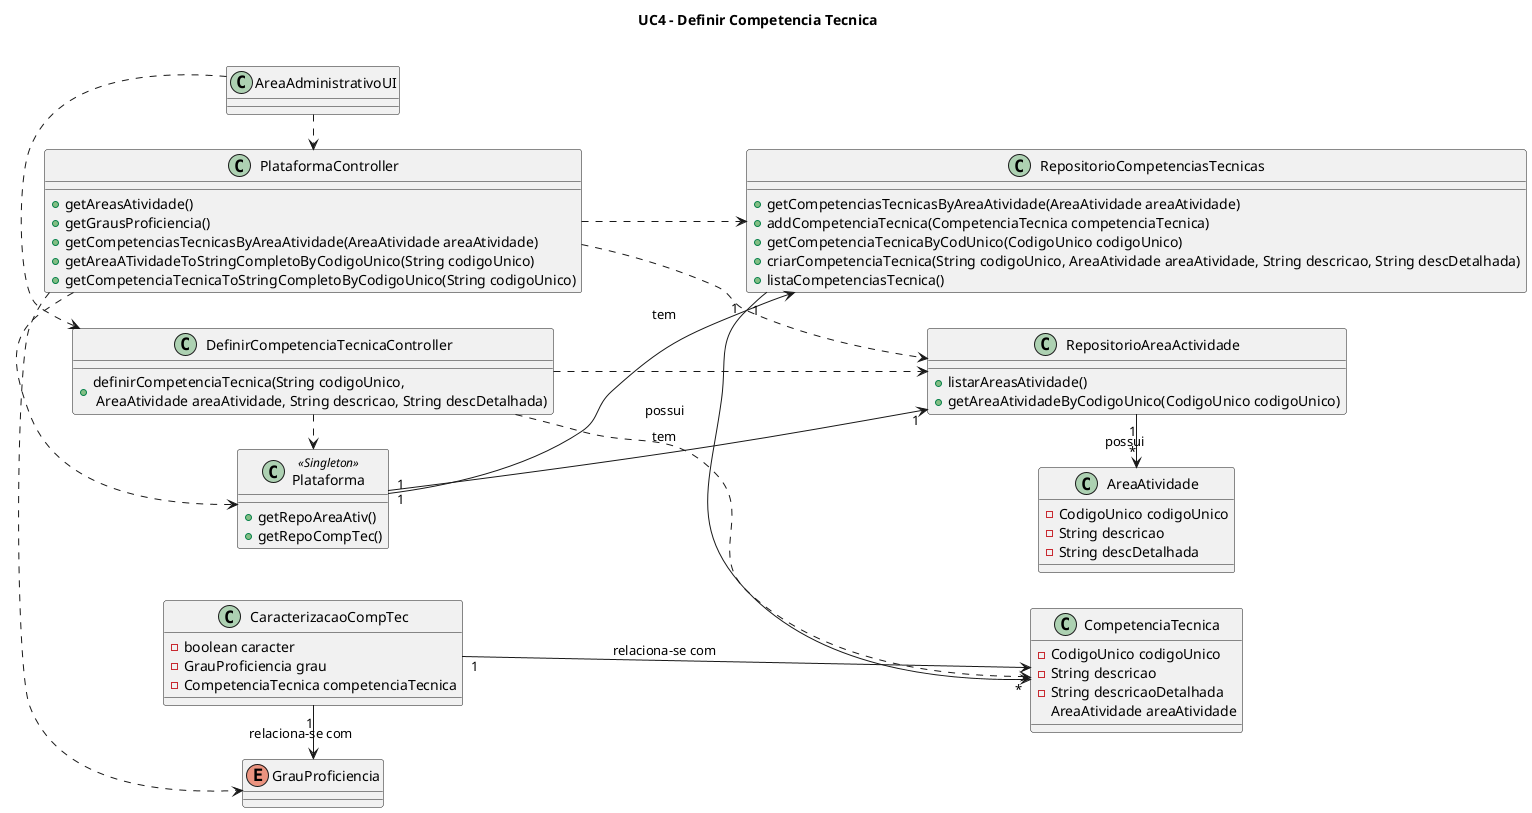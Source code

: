@startuml
left to right direction


title UC4 - Definir Competencia Tecnica \n

Class Plataforma <<Singleton>> {

    +getRepoAreaAtiv()
    +getRepoCompTec()
}



Class CaracterizacaoCompTec {
    -boolean caracter
    -GrauProficiencia grau
    -CompetenciaTecnica competenciaTecnica
}

Class CompetenciaTecnica {
    -CodigoUnico codigoUnico
    -String descricao
    -String descricaoDetalhada
    AreaAtividade areaAtividade
}

Enum GrauProficiencia {
    
}

Class AreaAdministrativoUI {
}

Class DefinirCompetenciaTecnicaController {
    +definirCompetenciaTecnica(String codigoUnico,\n AreaAtividade areaAtividade, String descricao, String descDetalhada)
}

Class RepositorioAreaActividade {
    +listarAreasAtividade()
    +getAreaAtividadeByCodigoUnico(CodigoUnico codigoUnico)
}

Class RepositorioCompetenciasTecnicas {
    +getCompetenciasTecnicasByAreaAtividade(AreaAtividade areaAtividade)
    +addCompetenciaTecnica(CompetenciaTecnica competenciaTecnica)
    +getCompetenciaTecnicaByCodUnico(CodigoUnico codigoUnico)
    +criarCompetenciaTecnica(String codigoUnico, AreaAtividade areaAtividade, String descricao, String descDetalhada)
    +listaCompetenciasTecnica()
}

Class PlataformaController {
    +getAreasAtividade()
    +getGrausProficiencia()
    +getCompetenciasTecnicasByAreaAtividade(AreaAtividade areaAtividade)
    +getAreaATividadeToStringCompletoByCodigoUnico(String codigoUnico)
    +getCompetenciaTecnicaToStringCompletoByCodigoUnico(String codigoUnico)
}

Class AreaAtividade {
    - CodigoUnico codigoUnico
    - String descricao
    - String descDetalhada
}


AreaAdministrativoUI .> DefinirCompetenciaTecnicaController

AreaAdministrativoUI .> PlataformaController

DefinirCompetenciaTecnicaController .> Plataforma
DefinirCompetenciaTecnicaController .> RepositorioAreaActividade
DefinirCompetenciaTecnicaController .> CompetenciaTecnica

Plataforma "1" -down-> "1" RepositorioAreaActividade: tem
Plataforma "1" -down-> "1" RepositorioCompetenciasTecnicas: tem

RepositorioAreaActividade "1" -> "*" AreaAtividade: possui

CaracterizacaoCompTec "1" -> GrauProficiencia: relaciona-se com

RepositorioCompetenciasTecnicas "1" -> "*" CompetenciaTecnica: possui

PlataformaController .> RepositorioAreaActividade
PlataformaController .> RepositorioCompetenciasTecnicas
PlataformaController .> Plataforma
PlataformaController .> GrauProficiencia

CaracterizacaoCompTec "1" -> CompetenciaTecnica: relaciona-se com

@enduml